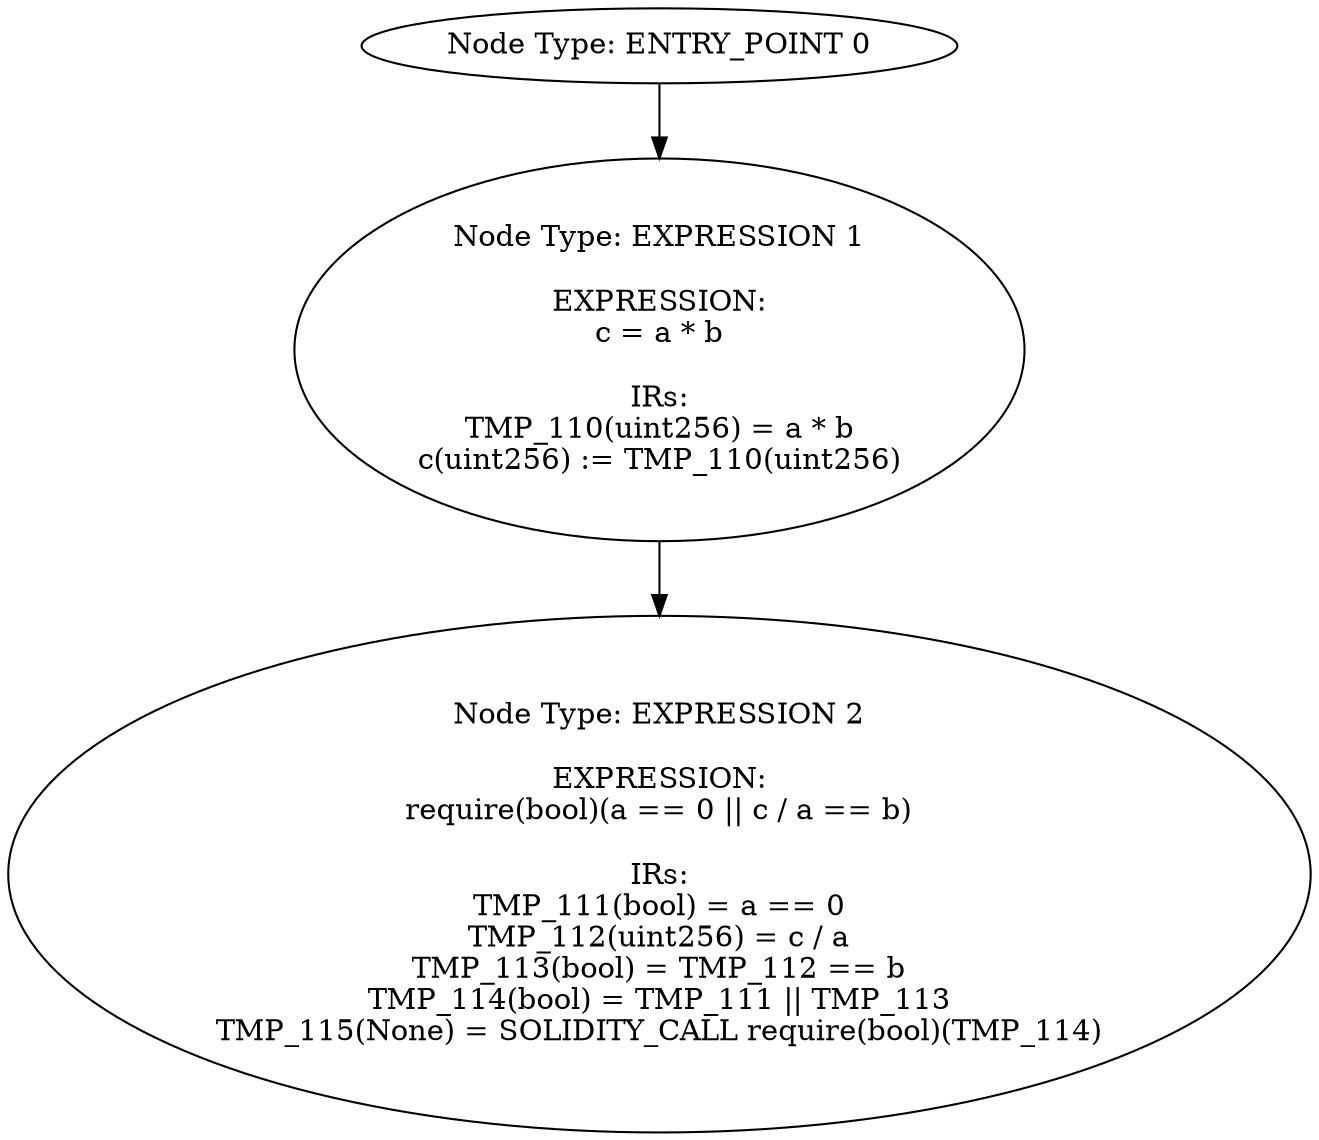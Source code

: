 digraph{
0[label="Node Type: ENTRY_POINT 0
"];
0->1;
1[label="Node Type: EXPRESSION 1

EXPRESSION:
c = a * b

IRs:
TMP_110(uint256) = a * b
c(uint256) := TMP_110(uint256)"];
1->2;
2[label="Node Type: EXPRESSION 2

EXPRESSION:
require(bool)(a == 0 || c / a == b)

IRs:
TMP_111(bool) = a == 0
TMP_112(uint256) = c / a
TMP_113(bool) = TMP_112 == b
TMP_114(bool) = TMP_111 || TMP_113
TMP_115(None) = SOLIDITY_CALL require(bool)(TMP_114)"];
}
